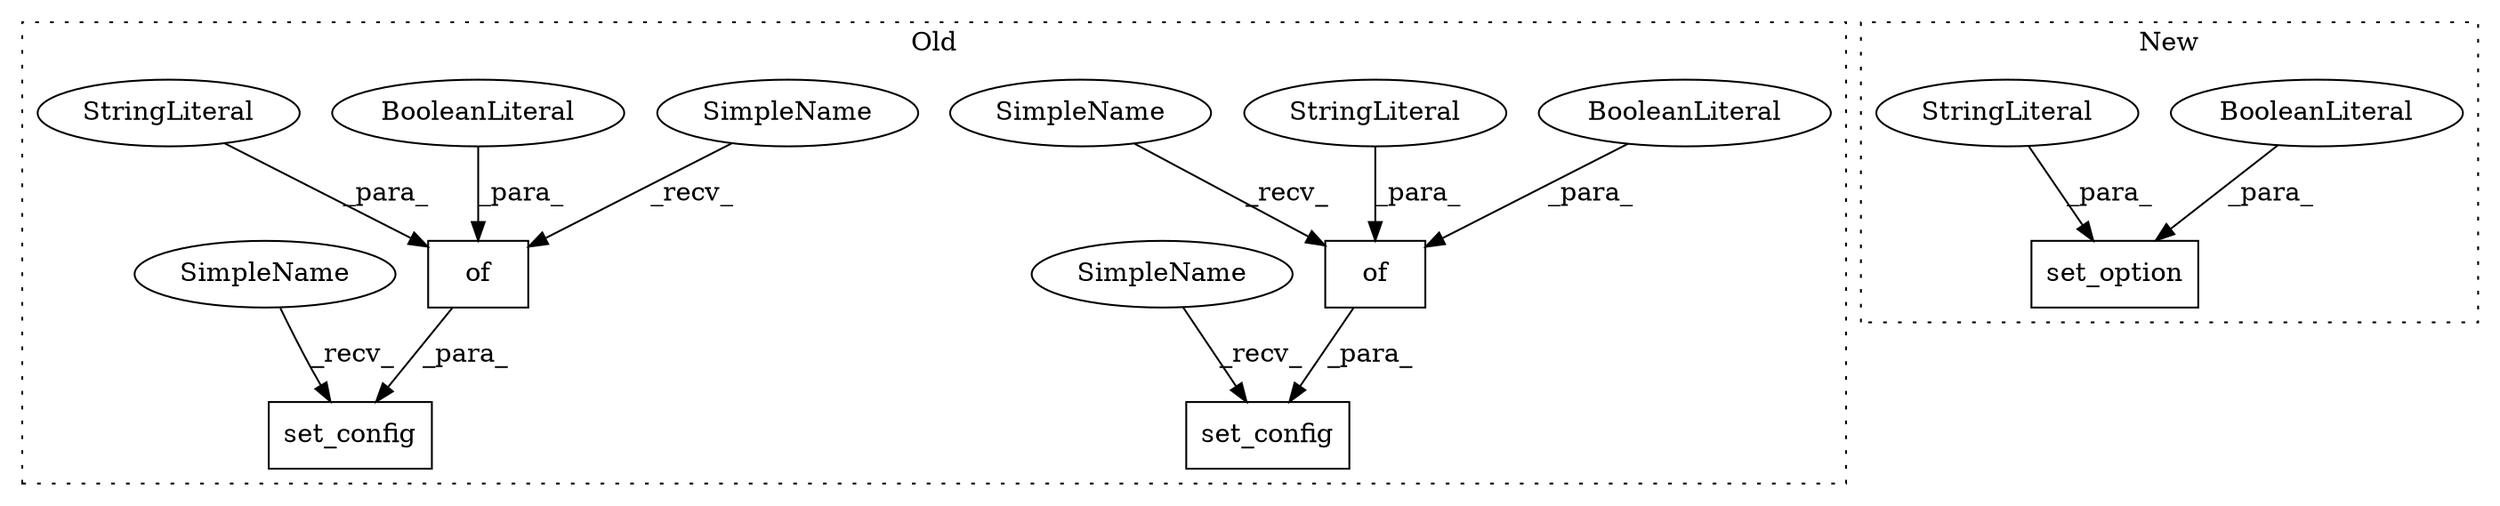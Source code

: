 digraph G {
subgraph cluster0 {
1 [label="set_config" a="32" s="235,282" l="11,1" shape="box"];
3 [label="of" a="32" s="250,281" l="3,1" shape="box"];
4 [label="of" a="32" s="802,833" l="3,1" shape="box"];
5 [label="BooleanLiteral" a="9" s="277" l="4" shape="ellipse"];
7 [label="BooleanLiteral" a="9" s="829" l="4" shape="ellipse"];
8 [label="set_config" a="32" s="787,834" l="11,1" shape="box"];
10 [label="StringLiteral" a="45" s="805" l="23" shape="ellipse"];
11 [label="StringLiteral" a="45" s="253" l="23" shape="ellipse"];
12 [label="SimpleName" a="42" s="798" l="3" shape="ellipse"];
13 [label="SimpleName" a="42" s="246" l="3" shape="ellipse"];
14 [label="SimpleName" a="42" s="225" l="9" shape="ellipse"];
15 [label="SimpleName" a="42" s="777" l="9" shape="ellipse"];
label = "Old";
style="dotted";
}
subgraph cluster1 {
2 [label="set_option" a="32" s="162,202" l="11,1" shape="box"];
6 [label="BooleanLiteral" a="9" s="197" l="5" shape="ellipse"];
9 [label="StringLiteral" a="45" s="173" l="23" shape="ellipse"];
label = "New";
style="dotted";
}
3 -> 1 [label="_para_"];
4 -> 8 [label="_para_"];
5 -> 3 [label="_para_"];
6 -> 2 [label="_para_"];
7 -> 4 [label="_para_"];
9 -> 2 [label="_para_"];
10 -> 4 [label="_para_"];
11 -> 3 [label="_para_"];
12 -> 4 [label="_recv_"];
13 -> 3 [label="_recv_"];
14 -> 1 [label="_recv_"];
15 -> 8 [label="_recv_"];
}